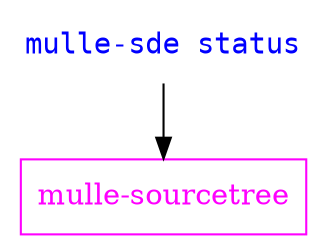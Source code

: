 digraph G {
    graph [rankdir = TD];

    node[shape=folder];

    "mulle-sde status"  [ label="mulle-sde status", shape="none", fontname="monospace", fontcolor="blue"]
    "mulle-sde status" -> "mulle-sourcetree"
    "mulle-sourcetree"  [ shape="record", color="magenta", fontcolor="magenta"]
}
